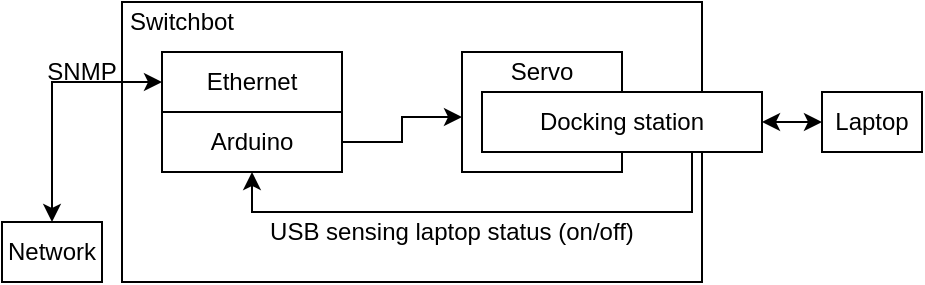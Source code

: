 <mxfile version="14.6.12" type="device"><diagram id="0zgSKh370fK567LAsYVX" name="Page-1"><mxGraphModel dx="813" dy="451" grid="1" gridSize="10" guides="1" tooltips="1" connect="1" arrows="1" fold="1" page="1" pageScale="1" pageWidth="827" pageHeight="1169" math="0" shadow="0"><root><mxCell id="0"/><mxCell id="1" parent="0"/><mxCell id="3SpLtQN5TEuaih2GNKZD-14" value="" style="rounded=0;whiteSpace=wrap;html=1;" vertex="1" parent="1"><mxGeometry x="380" y="165" width="290" height="140" as="geometry"/></mxCell><mxCell id="3SpLtQN5TEuaih2GNKZD-9" value="" style="rounded=0;whiteSpace=wrap;html=1;" vertex="1" parent="1"><mxGeometry x="550" y="190" width="80" height="60" as="geometry"/></mxCell><mxCell id="3SpLtQN5TEuaih2GNKZD-11" style="edgeStyle=orthogonalEdgeStyle;rounded=0;orthogonalLoop=1;jettySize=auto;html=1;exitX=1;exitY=0.5;exitDx=0;exitDy=0;entryX=0;entryY=0.542;entryDx=0;entryDy=0;entryPerimeter=0;startArrow=none;startFill=0;" edge="1" parent="1" source="3SpLtQN5TEuaih2GNKZD-1" target="3SpLtQN5TEuaih2GNKZD-9"><mxGeometry relative="1" as="geometry"/></mxCell><mxCell id="3SpLtQN5TEuaih2GNKZD-1" value="Arduino" style="rounded=0;whiteSpace=wrap;html=1;" vertex="1" parent="1"><mxGeometry x="400" y="220" width="90" height="30" as="geometry"/></mxCell><mxCell id="3SpLtQN5TEuaih2GNKZD-2" value="Ethernet" style="rounded=0;whiteSpace=wrap;html=1;" vertex="1" parent="1"><mxGeometry x="400" y="190" width="90" height="30" as="geometry"/></mxCell><mxCell id="3SpLtQN5TEuaih2GNKZD-12" style="edgeStyle=orthogonalEdgeStyle;rounded=0;orthogonalLoop=1;jettySize=auto;html=1;exitX=0.75;exitY=1;exitDx=0;exitDy=0;entryX=0.5;entryY=1;entryDx=0;entryDy=0;startArrow=none;startFill=0;" edge="1" parent="1" source="3SpLtQN5TEuaih2GNKZD-8" target="3SpLtQN5TEuaih2GNKZD-1"><mxGeometry relative="1" as="geometry"/></mxCell><mxCell id="3SpLtQN5TEuaih2GNKZD-17" style="edgeStyle=orthogonalEdgeStyle;rounded=0;orthogonalLoop=1;jettySize=auto;html=1;startArrow=classic;startFill=1;" edge="1" parent="1" source="3SpLtQN5TEuaih2GNKZD-8" target="3SpLtQN5TEuaih2GNKZD-16"><mxGeometry relative="1" as="geometry"/></mxCell><mxCell id="3SpLtQN5TEuaih2GNKZD-8" value="Docking station" style="rounded=0;whiteSpace=wrap;html=1;" vertex="1" parent="1"><mxGeometry x="560" y="210" width="140" height="30" as="geometry"/></mxCell><mxCell id="3SpLtQN5TEuaih2GNKZD-10" value="Servo" style="text;html=1;strokeColor=none;fillColor=none;align=center;verticalAlign=middle;whiteSpace=wrap;rounded=0;" vertex="1" parent="1"><mxGeometry x="550" y="190" width="80" height="20" as="geometry"/></mxCell><mxCell id="3SpLtQN5TEuaih2GNKZD-13" value="USB sensing laptop status (on/off)" style="text;html=1;strokeColor=none;fillColor=none;align=center;verticalAlign=middle;whiteSpace=wrap;rounded=0;" vertex="1" parent="1"><mxGeometry x="450" y="270" width="190" height="20" as="geometry"/></mxCell><mxCell id="3SpLtQN5TEuaih2GNKZD-15" value="Switchbot" style="text;html=1;strokeColor=none;fillColor=none;align=center;verticalAlign=middle;whiteSpace=wrap;rounded=0;" vertex="1" parent="1"><mxGeometry x="380" y="165" width="60" height="20" as="geometry"/></mxCell><mxCell id="3SpLtQN5TEuaih2GNKZD-16" value="Laptop" style="rounded=0;whiteSpace=wrap;html=1;" vertex="1" parent="1"><mxGeometry x="730" y="210" width="50" height="30" as="geometry"/></mxCell><mxCell id="3SpLtQN5TEuaih2GNKZD-20" style="edgeStyle=orthogonalEdgeStyle;rounded=0;orthogonalLoop=1;jettySize=auto;html=1;exitX=0.5;exitY=0;exitDx=0;exitDy=0;startArrow=classic;startFill=1;" edge="1" parent="1" source="3SpLtQN5TEuaih2GNKZD-19" target="3SpLtQN5TEuaih2GNKZD-2"><mxGeometry relative="1" as="geometry"><Array as="points"><mxPoint x="345" y="205"/></Array></mxGeometry></mxCell><mxCell id="3SpLtQN5TEuaih2GNKZD-19" value="Network" style="rounded=0;whiteSpace=wrap;html=1;" vertex="1" parent="1"><mxGeometry x="320" y="275" width="50" height="30" as="geometry"/></mxCell><mxCell id="3SpLtQN5TEuaih2GNKZD-21" value="SNMP" style="text;html=1;strokeColor=none;fillColor=none;align=center;verticalAlign=middle;whiteSpace=wrap;rounded=0;" vertex="1" parent="1"><mxGeometry x="340" y="190" width="40" height="20" as="geometry"/></mxCell></root></mxGraphModel></diagram></mxfile>